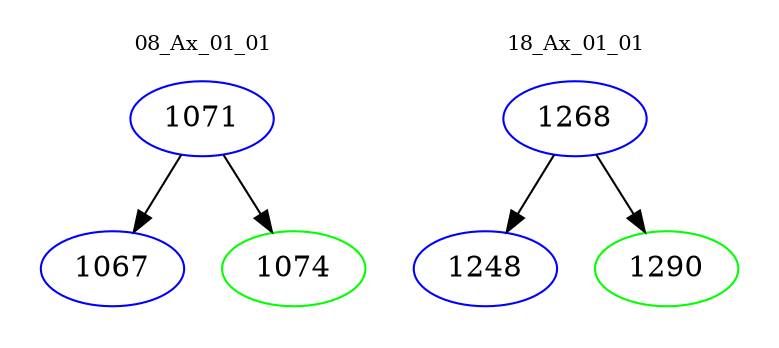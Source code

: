 digraph{
subgraph cluster_0 {
color = white
label = "08_Ax_01_01";
fontsize=10;
T0_1071 [label="1071", color="blue"]
T0_1071 -> T0_1067 [color="black"]
T0_1067 [label="1067", color="blue"]
T0_1071 -> T0_1074 [color="black"]
T0_1074 [label="1074", color="green"]
}
subgraph cluster_1 {
color = white
label = "18_Ax_01_01";
fontsize=10;
T1_1268 [label="1268", color="blue"]
T1_1268 -> T1_1248 [color="black"]
T1_1248 [label="1248", color="blue"]
T1_1268 -> T1_1290 [color="black"]
T1_1290 [label="1290", color="green"]
}
}
